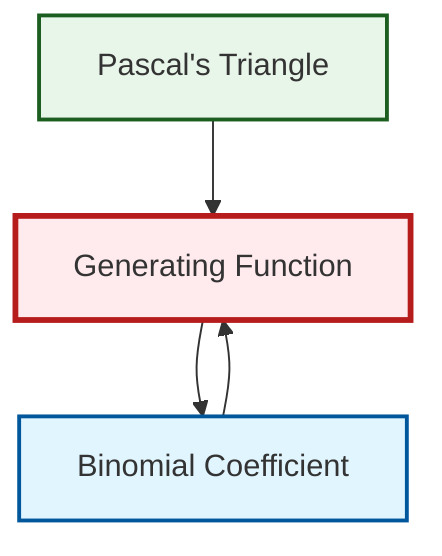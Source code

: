 graph TD
    classDef definition fill:#e1f5fe,stroke:#01579b,stroke-width:2px
    classDef theorem fill:#f3e5f5,stroke:#4a148c,stroke-width:2px
    classDef axiom fill:#fff3e0,stroke:#e65100,stroke-width:2px
    classDef example fill:#e8f5e9,stroke:#1b5e20,stroke-width:2px
    classDef current fill:#ffebee,stroke:#b71c1c,stroke-width:3px
    def-generating-function["Generating Function"]:::definition
    ex-pascals-triangle["Pascal's Triangle"]:::example
    def-binomial-coefficient["Binomial Coefficient"]:::definition
    def-generating-function --> def-binomial-coefficient
    ex-pascals-triangle --> def-generating-function
    def-binomial-coefficient --> def-generating-function
    class def-generating-function current